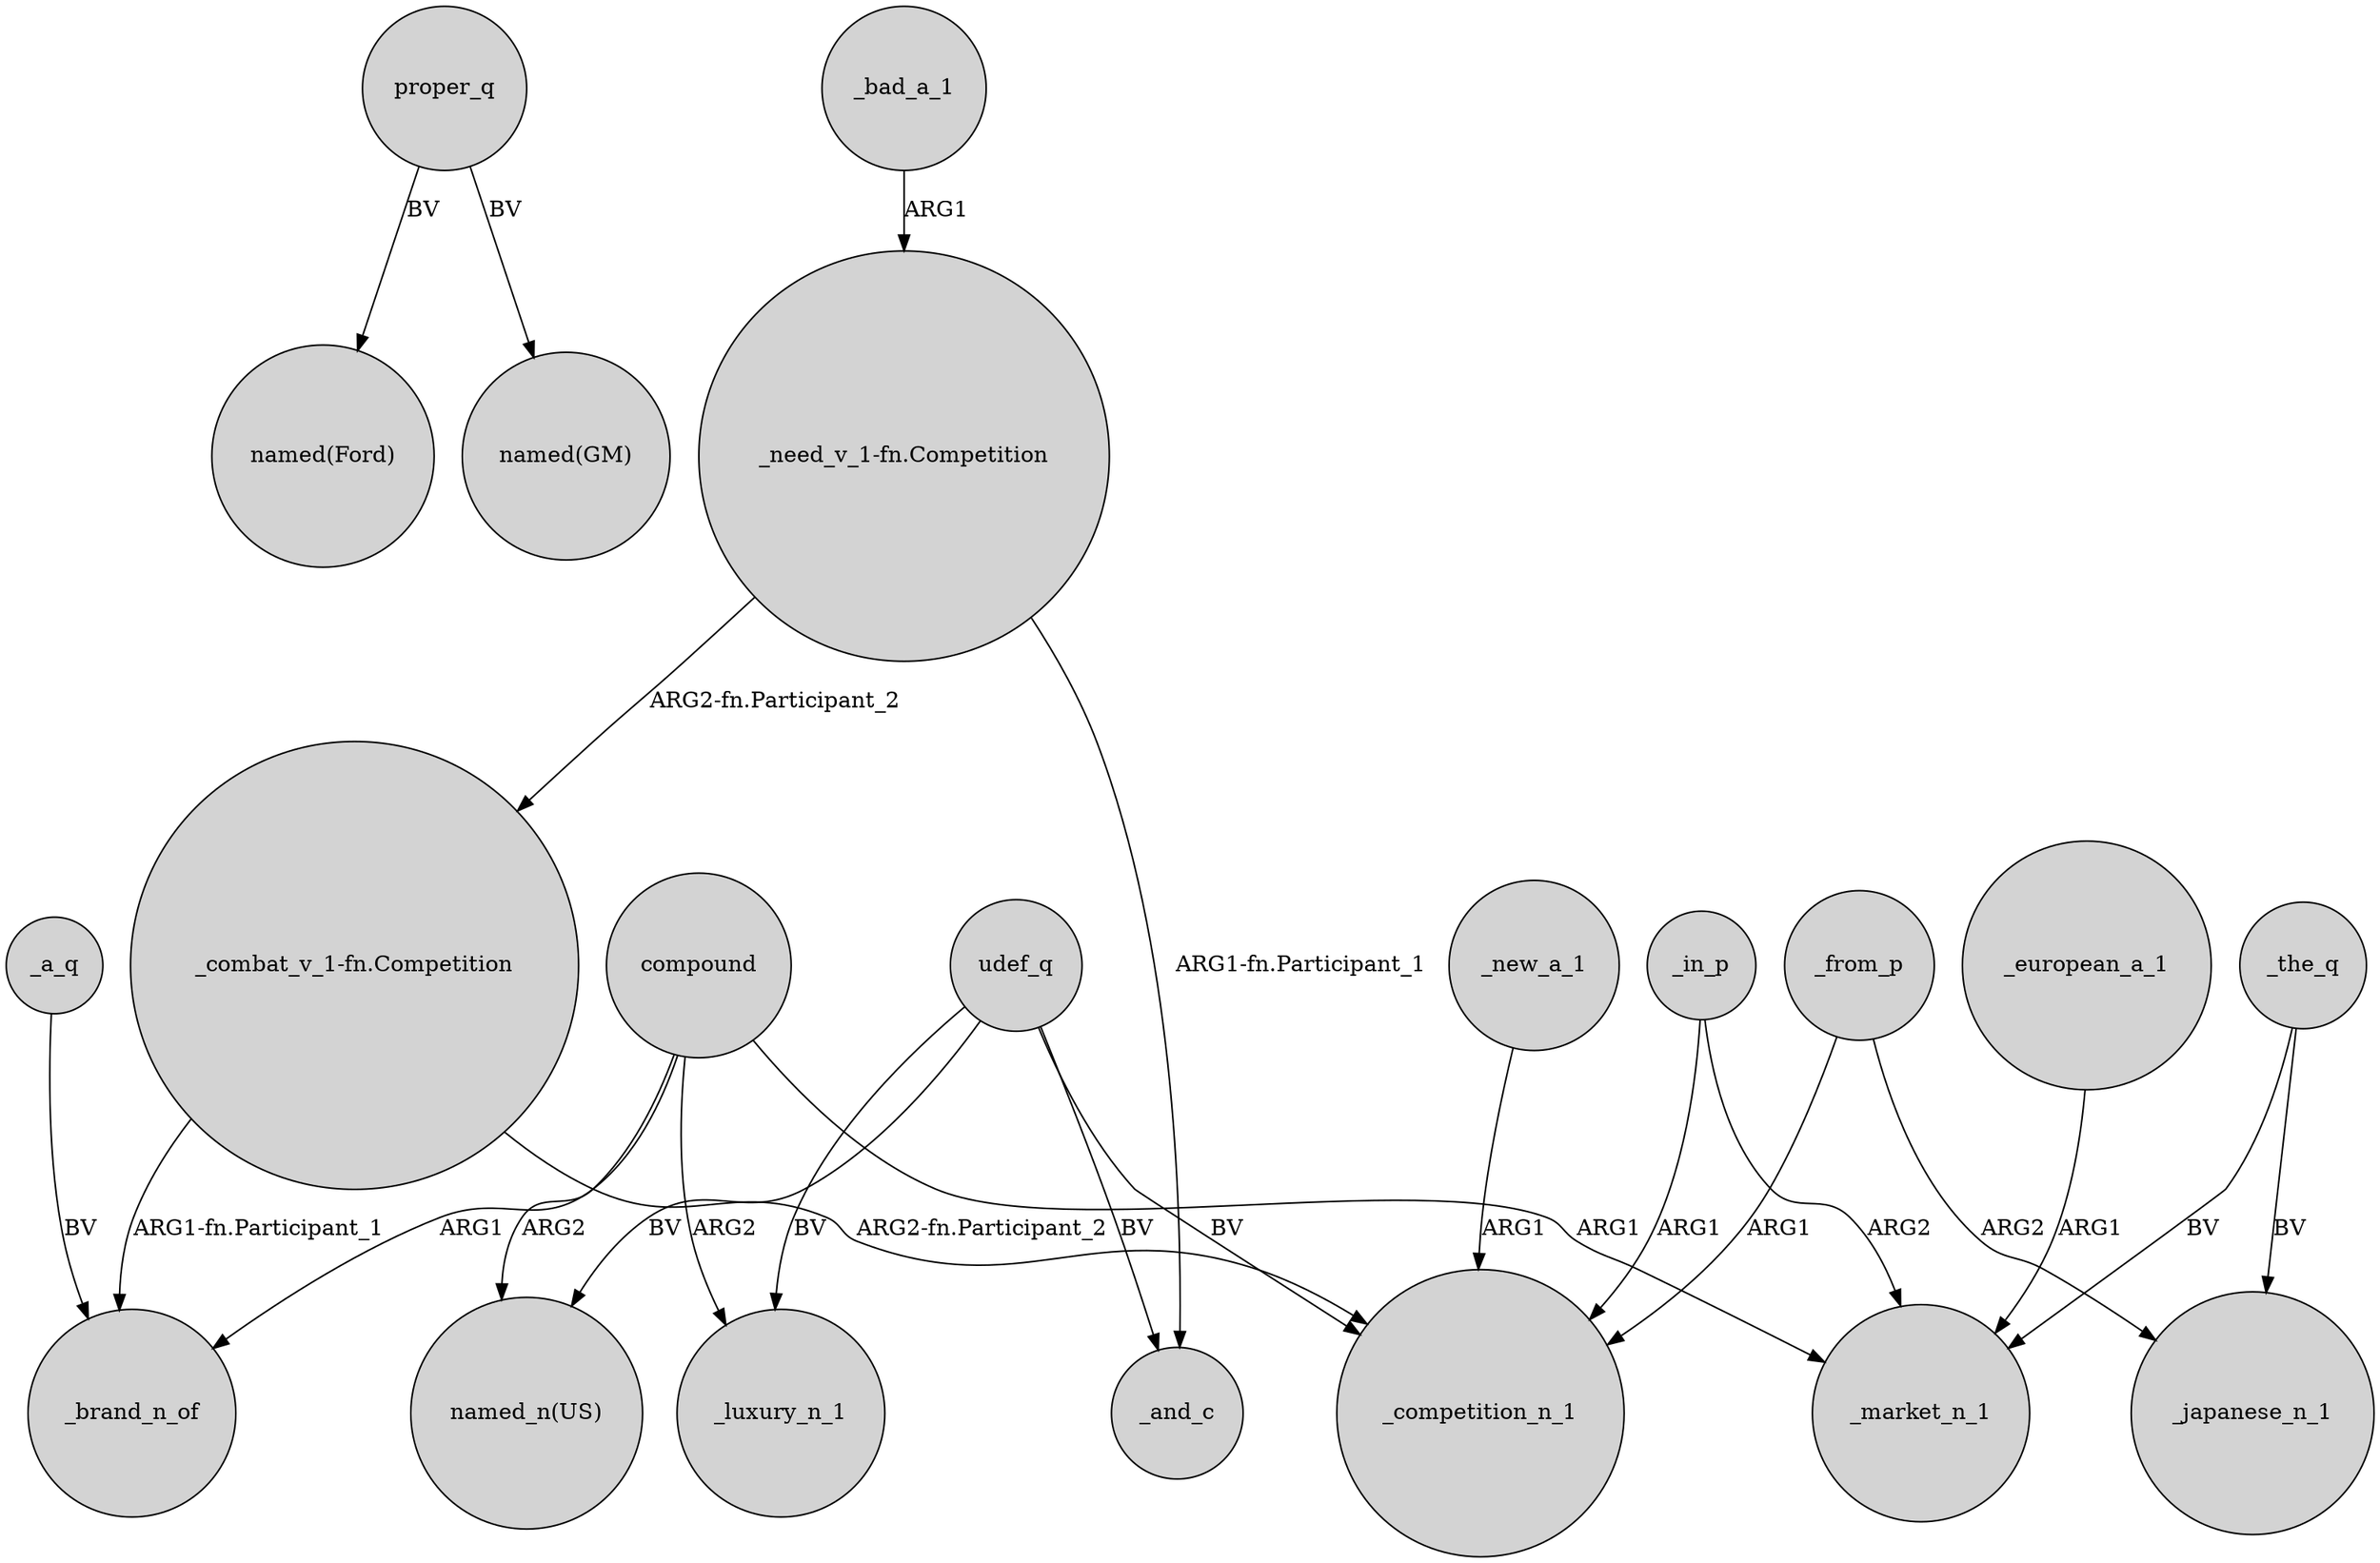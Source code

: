 digraph {
	node [shape=circle style=filled]
	proper_q -> "named(Ford)" [label=BV]
	_a_q -> _brand_n_of [label=BV]
	compound -> _luxury_n_1 [label=ARG2]
	"_combat_v_1-fn.Competition" -> _brand_n_of [label="ARG1-fn.Participant_1"]
	proper_q -> "named(GM)" [label=BV]
	udef_q -> _luxury_n_1 [label=BV]
	_european_a_1 -> _market_n_1 [label=ARG1]
	udef_q -> _and_c [label=BV]
	compound -> _brand_n_of [label=ARG1]
	_new_a_1 -> _competition_n_1 [label=ARG1]
	_the_q -> _market_n_1 [label=BV]
	_in_p -> _market_n_1 [label=ARG2]
	_from_p -> _competition_n_1 [label=ARG1]
	_bad_a_1 -> "_need_v_1-fn.Competition" [label=ARG1]
	"_combat_v_1-fn.Competition" -> _competition_n_1 [label="ARG2-fn.Participant_2"]
	_the_q -> _japanese_n_1 [label=BV]
	"_need_v_1-fn.Competition" -> _and_c [label="ARG1-fn.Participant_1"]
	_from_p -> _japanese_n_1 [label=ARG2]
	compound -> _market_n_1 [label=ARG1]
	udef_q -> _competition_n_1 [label=BV]
	compound -> "named_n(US)" [label=ARG2]
	udef_q -> "named_n(US)" [label=BV]
	"_need_v_1-fn.Competition" -> "_combat_v_1-fn.Competition" [label="ARG2-fn.Participant_2"]
	_in_p -> _competition_n_1 [label=ARG1]
}

